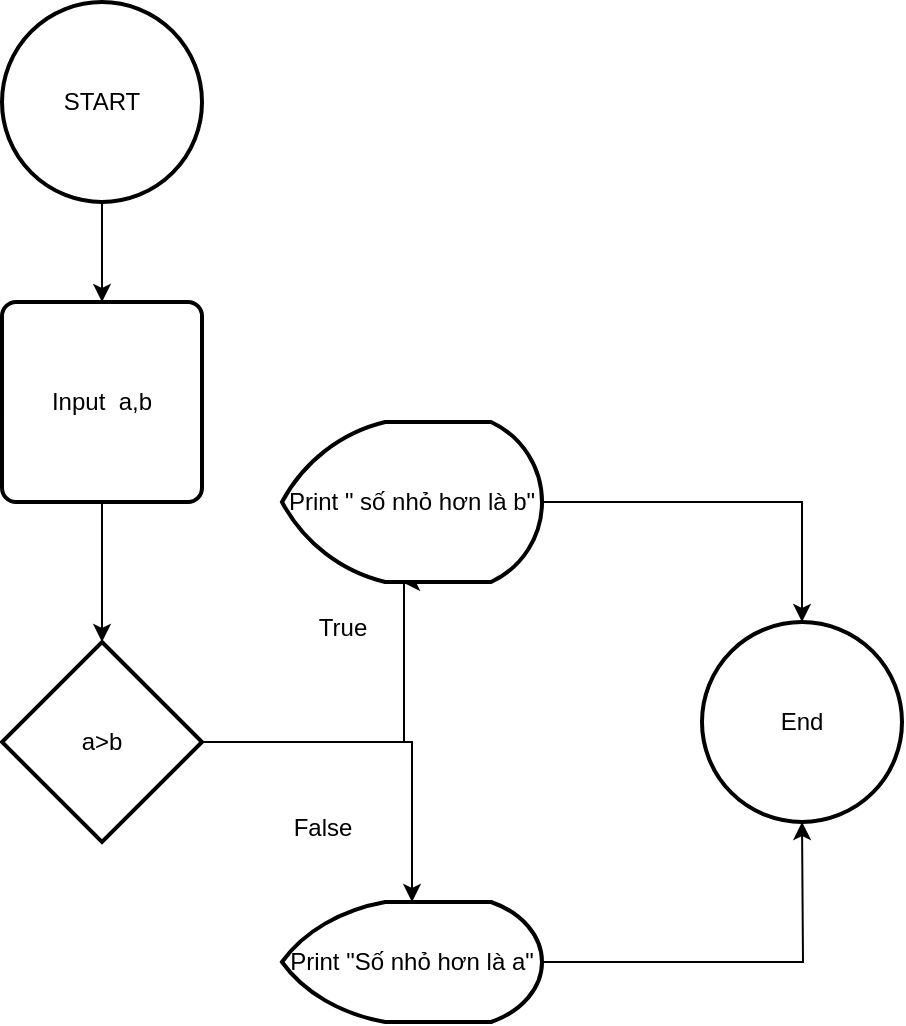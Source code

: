 <mxfile version="25.0.3">
  <diagram id="C5RBs43oDa-KdzZeNtuy" name="Page-1">
    <mxGraphModel dx="837" dy="487" grid="1" gridSize="10" guides="1" tooltips="1" connect="1" arrows="1" fold="1" page="1" pageScale="1" pageWidth="827" pageHeight="1169" math="0" shadow="0">
      <root>
        <mxCell id="WIyWlLk6GJQsqaUBKTNV-0" />
        <mxCell id="WIyWlLk6GJQsqaUBKTNV-1" parent="WIyWlLk6GJQsqaUBKTNV-0" />
        <mxCell id="5epUa7cd-4umci63JbzG-5" style="edgeStyle=orthogonalEdgeStyle;rounded=0;orthogonalLoop=1;jettySize=auto;html=1;entryX=0.5;entryY=0;entryDx=0;entryDy=0;" edge="1" parent="WIyWlLk6GJQsqaUBKTNV-1" source="5epUa7cd-4umci63JbzG-2" target="5epUa7cd-4umci63JbzG-3">
          <mxGeometry relative="1" as="geometry" />
        </mxCell>
        <mxCell id="5epUa7cd-4umci63JbzG-2" value="START" style="strokeWidth=2;html=1;shape=mxgraph.flowchart.start_2;whiteSpace=wrap;" vertex="1" parent="WIyWlLk6GJQsqaUBKTNV-1">
          <mxGeometry x="120" y="30" width="100" height="100" as="geometry" />
        </mxCell>
        <mxCell id="5epUa7cd-4umci63JbzG-6" style="edgeStyle=orthogonalEdgeStyle;rounded=0;orthogonalLoop=1;jettySize=auto;html=1;" edge="1" parent="WIyWlLk6GJQsqaUBKTNV-1" source="5epUa7cd-4umci63JbzG-3" target="5epUa7cd-4umci63JbzG-7">
          <mxGeometry relative="1" as="geometry">
            <mxPoint x="170" y="360" as="targetPoint" />
          </mxGeometry>
        </mxCell>
        <mxCell id="5epUa7cd-4umci63JbzG-3" value="Input&amp;nbsp; a,b" style="rounded=1;whiteSpace=wrap;html=1;absoluteArcSize=1;arcSize=14;strokeWidth=2;" vertex="1" parent="WIyWlLk6GJQsqaUBKTNV-1">
          <mxGeometry x="120" y="180" width="100" height="100" as="geometry" />
        </mxCell>
        <mxCell id="5epUa7cd-4umci63JbzG-8" style="edgeStyle=orthogonalEdgeStyle;rounded=0;orthogonalLoop=1;jettySize=auto;html=1;" edge="1" parent="WIyWlLk6GJQsqaUBKTNV-1" source="5epUa7cd-4umci63JbzG-7">
          <mxGeometry relative="1" as="geometry">
            <mxPoint x="320" y="320" as="targetPoint" />
            <Array as="points">
              <mxPoint x="321" y="400" />
            </Array>
          </mxGeometry>
        </mxCell>
        <mxCell id="5epUa7cd-4umci63JbzG-12" style="edgeStyle=orthogonalEdgeStyle;rounded=0;orthogonalLoop=1;jettySize=auto;html=1;" edge="1" parent="WIyWlLk6GJQsqaUBKTNV-1" source="5epUa7cd-4umci63JbzG-7" target="5epUa7cd-4umci63JbzG-13">
          <mxGeometry relative="1" as="geometry">
            <mxPoint x="320" y="480" as="targetPoint" />
          </mxGeometry>
        </mxCell>
        <mxCell id="5epUa7cd-4umci63JbzG-7" value="a&amp;gt;b" style="strokeWidth=2;html=1;shape=mxgraph.flowchart.decision;whiteSpace=wrap;" vertex="1" parent="WIyWlLk6GJQsqaUBKTNV-1">
          <mxGeometry x="120" y="350" width="100" height="100" as="geometry" />
        </mxCell>
        <mxCell id="5epUa7cd-4umci63JbzG-9" value="True" style="text;html=1;align=center;verticalAlign=middle;resizable=0;points=[];autosize=1;strokeColor=none;fillColor=none;" vertex="1" parent="WIyWlLk6GJQsqaUBKTNV-1">
          <mxGeometry x="265" y="328" width="50" height="30" as="geometry" />
        </mxCell>
        <mxCell id="5epUa7cd-4umci63JbzG-15" style="edgeStyle=orthogonalEdgeStyle;rounded=0;orthogonalLoop=1;jettySize=auto;html=1;" edge="1" parent="WIyWlLk6GJQsqaUBKTNV-1" source="5epUa7cd-4umci63JbzG-11" target="5epUa7cd-4umci63JbzG-16">
          <mxGeometry relative="1" as="geometry">
            <mxPoint x="520" y="350" as="targetPoint" />
          </mxGeometry>
        </mxCell>
        <mxCell id="5epUa7cd-4umci63JbzG-11" value="Print &quot; số nhỏ hơn là b&quot;" style="strokeWidth=2;html=1;shape=mxgraph.flowchart.display;whiteSpace=wrap;" vertex="1" parent="WIyWlLk6GJQsqaUBKTNV-1">
          <mxGeometry x="260" y="240" width="130" height="80" as="geometry" />
        </mxCell>
        <mxCell id="5epUa7cd-4umci63JbzG-14" style="edgeStyle=orthogonalEdgeStyle;rounded=0;orthogonalLoop=1;jettySize=auto;html=1;" edge="1" parent="WIyWlLk6GJQsqaUBKTNV-1" source="5epUa7cd-4umci63JbzG-13">
          <mxGeometry relative="1" as="geometry">
            <mxPoint x="520" y="440" as="targetPoint" />
          </mxGeometry>
        </mxCell>
        <mxCell id="5epUa7cd-4umci63JbzG-13" value="Print &quot;Số nhỏ hơn là a&quot;" style="strokeWidth=2;html=1;shape=mxgraph.flowchart.display;whiteSpace=wrap;" vertex="1" parent="WIyWlLk6GJQsqaUBKTNV-1">
          <mxGeometry x="260" y="480" width="130" height="60" as="geometry" />
        </mxCell>
        <mxCell id="5epUa7cd-4umci63JbzG-16" value="End" style="strokeWidth=2;html=1;shape=mxgraph.flowchart.start_2;whiteSpace=wrap;" vertex="1" parent="WIyWlLk6GJQsqaUBKTNV-1">
          <mxGeometry x="470" y="340" width="100" height="100" as="geometry" />
        </mxCell>
        <mxCell id="5epUa7cd-4umci63JbzG-17" value="False" style="text;html=1;align=center;verticalAlign=middle;resizable=0;points=[];autosize=1;strokeColor=none;fillColor=none;" vertex="1" parent="WIyWlLk6GJQsqaUBKTNV-1">
          <mxGeometry x="255" y="428" width="50" height="30" as="geometry" />
        </mxCell>
      </root>
    </mxGraphModel>
  </diagram>
</mxfile>
